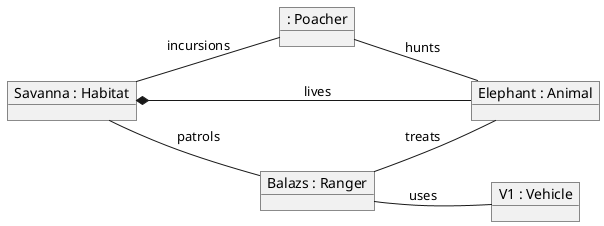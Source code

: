 @startuml Wildlife Simulator - Object Diagram

left to right direction

'=== Objects ===
object "Elephant : Animal" as Elephant
object "Balazs : Ranger" as Balazs
object "V1 : Vehicle" as V1
object ": Poacher" as Poacher1
object "Savanna : Habitat" as Savannah

' === Relationships ===

Savannah *-- Elephant : lives
Savannah -- Balazs : patrols
Savannah -- Poacher1 : incursions

Balazs -- V1 : uses
Balazs -- Elephant : treats

Poacher1 -- Elephant : hunts

@enduml
